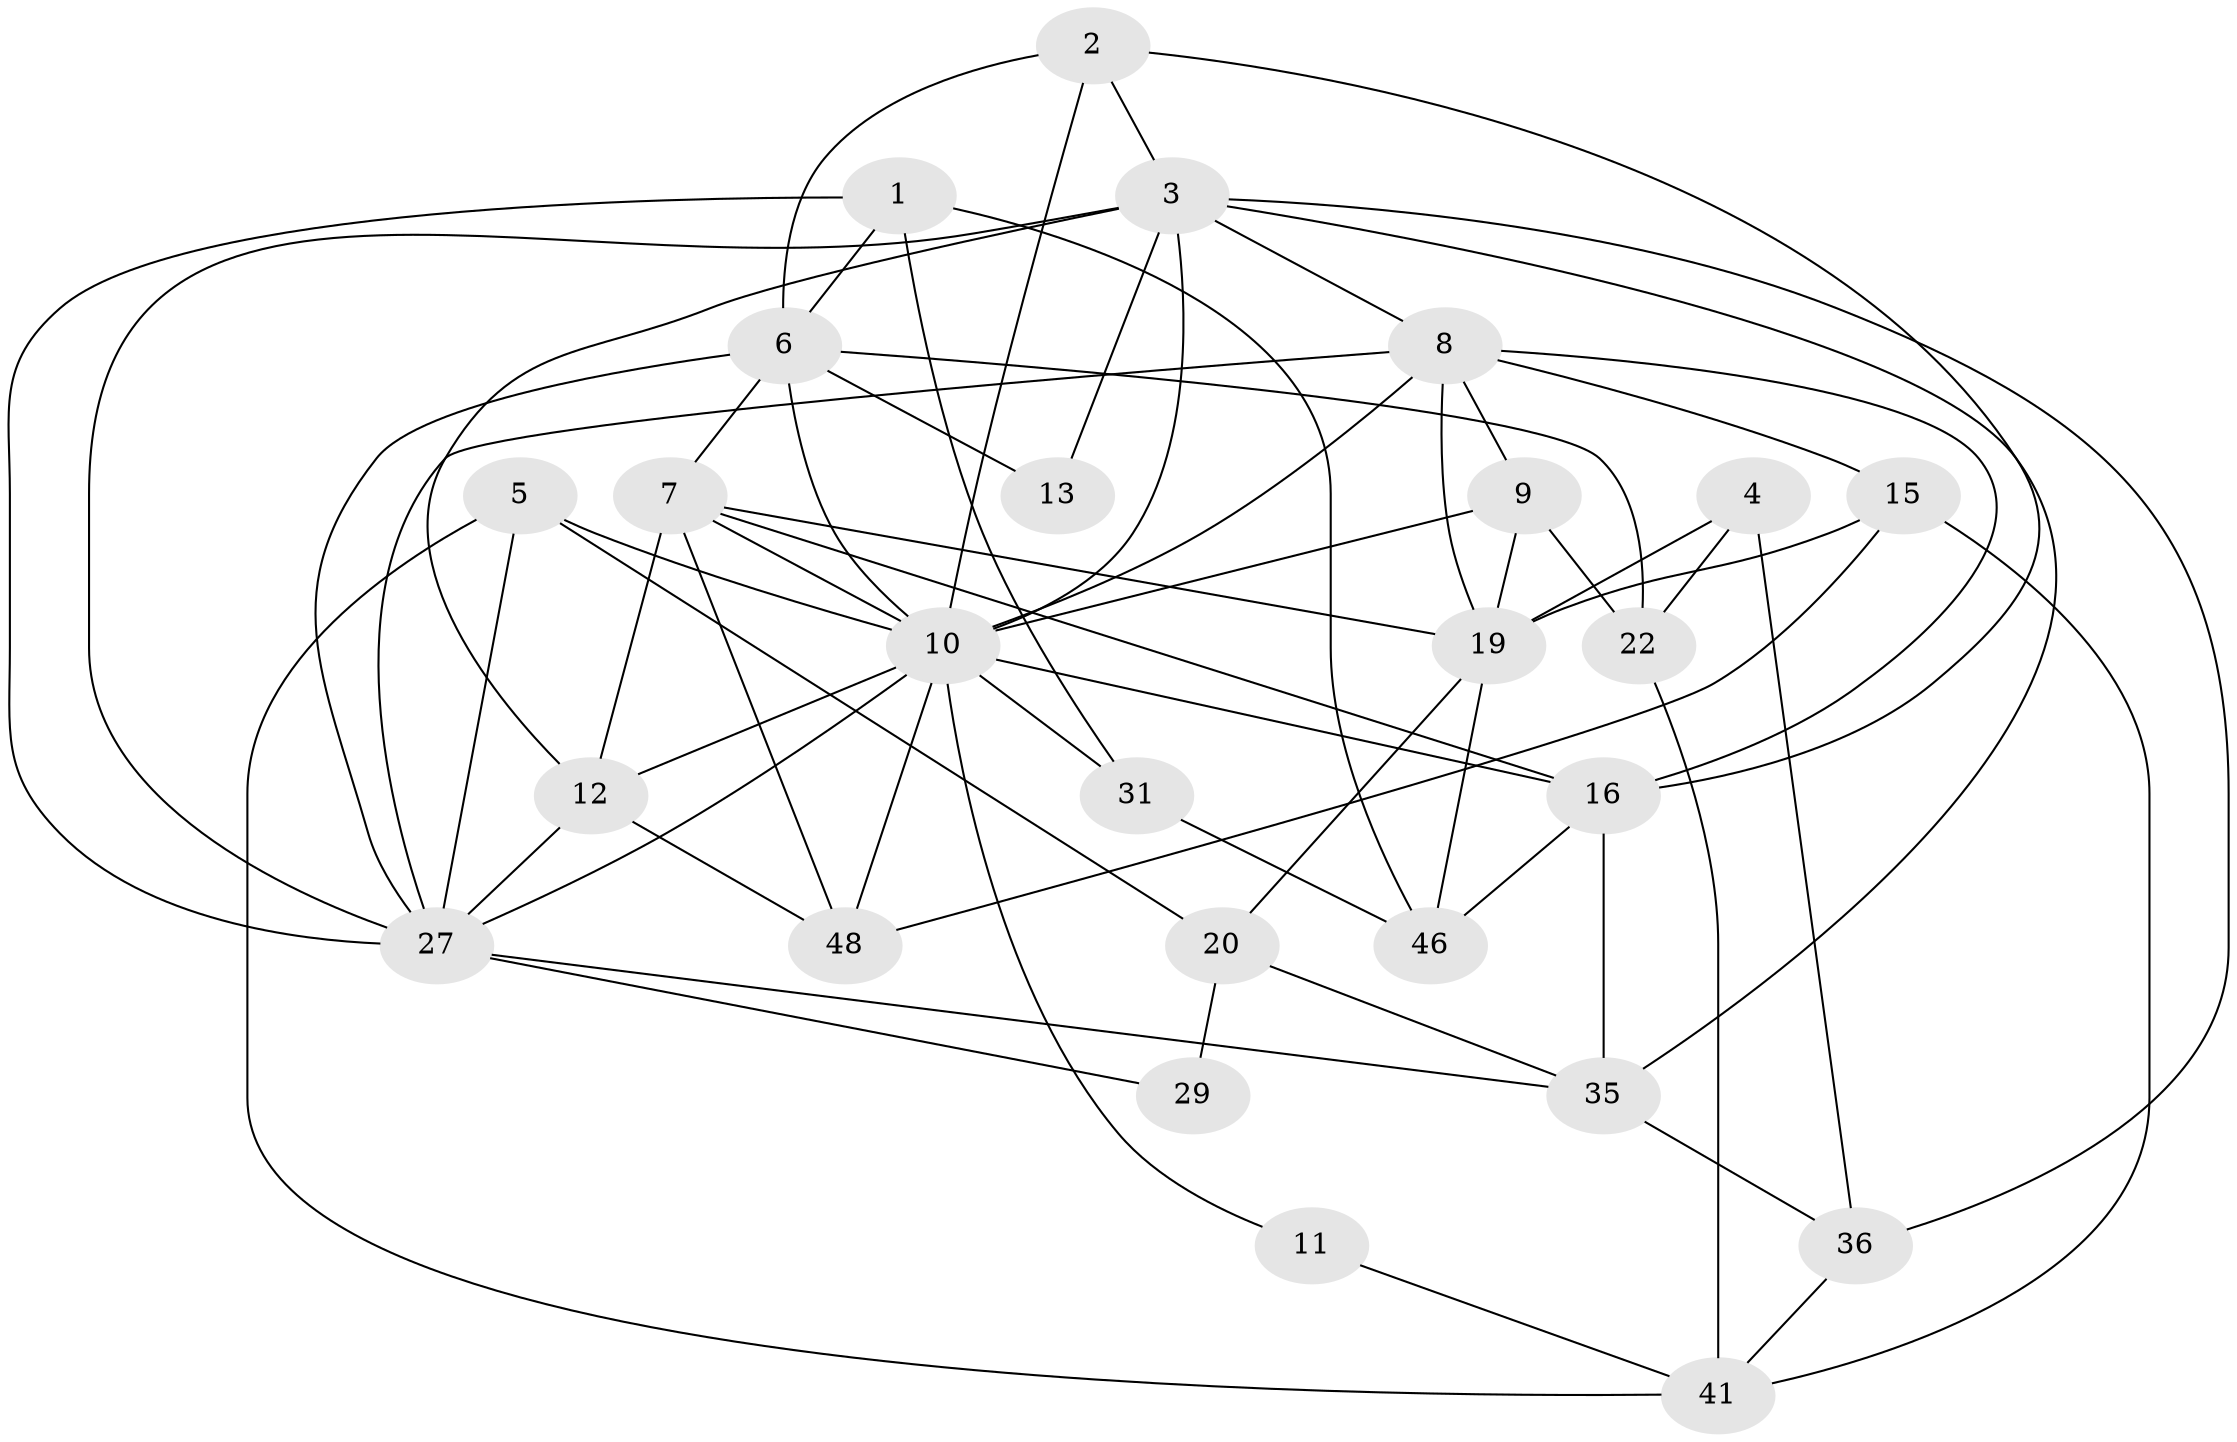 // original degree distribution, {4: 0.3269230769230769, 3: 0.25, 5: 0.23076923076923078, 2: 0.11538461538461539, 6: 0.019230769230769232, 7: 0.019230769230769232, 8: 0.038461538461538464}
// Generated by graph-tools (version 1.1) at 2025/14/03/09/25 04:14:58]
// undirected, 26 vertices, 65 edges
graph export_dot {
graph [start="1"]
  node [color=gray90,style=filled];
  1;
  2 [super="+44"];
  3 [super="+52+32"];
  4;
  5 [super="+18"];
  6 [super="+24+25"];
  7 [super="+14+30"];
  8 [super="+26"];
  9 [super="+37"];
  10 [super="+42+43+34"];
  11;
  12 [super="+21"];
  13;
  15;
  16 [super="+17"];
  19 [super="+49+23"];
  20;
  22;
  27 [super="+28"];
  29;
  31;
  35 [super="+47"];
  36;
  41;
  46;
  48 [super="+51"];
  1 -- 31;
  1 -- 46;
  1 -- 6;
  1 -- 27;
  2 -- 3;
  2 -- 16;
  2 -- 6;
  2 -- 10;
  3 -- 36;
  3 -- 27 [weight=2];
  3 -- 35;
  3 -- 10 [weight=4];
  3 -- 8;
  3 -- 12;
  3 -- 13;
  4 -- 19;
  4 -- 22;
  4 -- 36;
  5 -- 41;
  5 -- 20;
  5 -- 27;
  5 -- 10;
  6 -- 13;
  6 -- 10 [weight=2];
  6 -- 27;
  6 -- 7;
  6 -- 22;
  7 -- 12;
  7 -- 48;
  7 -- 19;
  7 -- 16;
  7 -- 10;
  8 -- 15;
  8 -- 19;
  8 -- 27;
  8 -- 10;
  8 -- 16;
  8 -- 9;
  9 -- 22 [weight=2];
  9 -- 10 [weight=2];
  9 -- 19;
  10 -- 16;
  10 -- 48;
  10 -- 31;
  10 -- 27;
  10 -- 11;
  10 -- 12;
  11 -- 41;
  12 -- 27;
  12 -- 48;
  15 -- 41;
  15 -- 48;
  15 -- 19;
  16 -- 46;
  16 -- 35;
  19 -- 46;
  19 -- 20;
  20 -- 29;
  20 -- 35;
  22 -- 41;
  27 -- 35;
  27 -- 29;
  31 -- 46;
  35 -- 36;
  36 -- 41;
}
